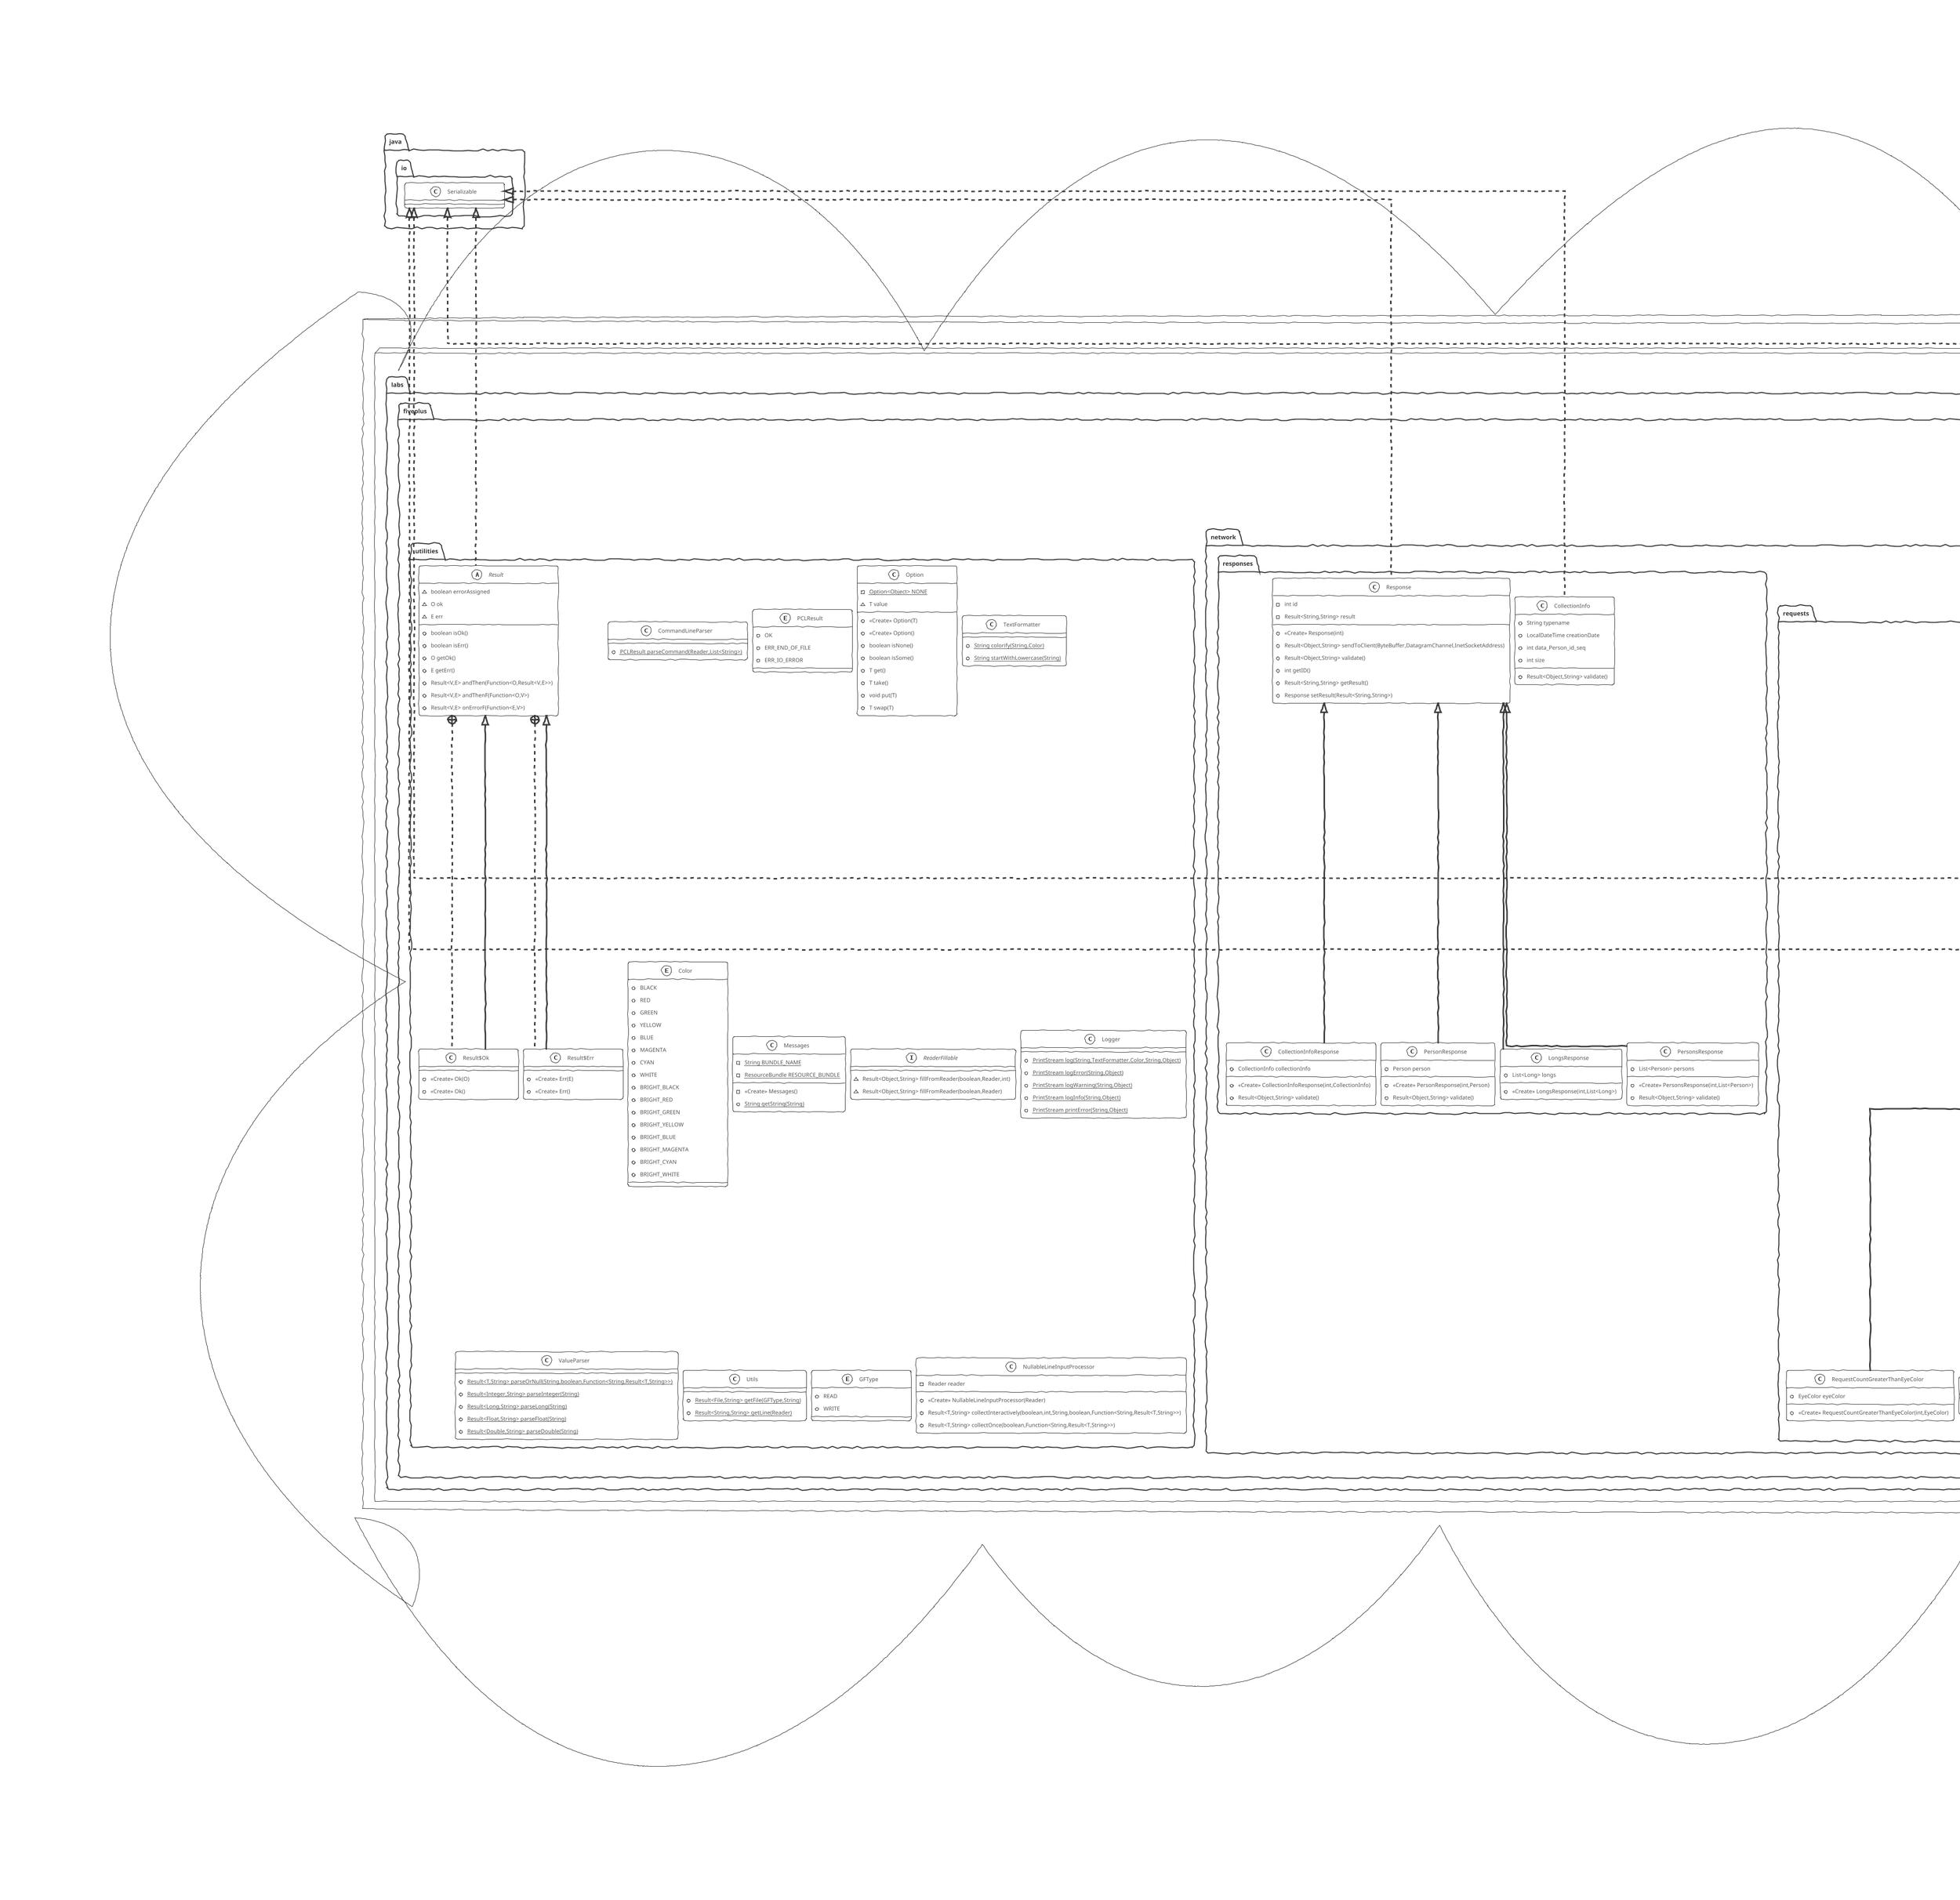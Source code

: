 @startuml
!theme sketchy-outline
'!theme cyborg
skinparam minClassWidth 200
skinparam nodesep 10
skinparam ranksep 10
skinparam minLineSize 10
skinparam linetype ortho

package vitalkrilov <<Cloud>> {
    package itmo <<Database>> {
        package prog <<Node>> {
            class labs.fiveplus.client.commandline.SubprogramSaveCollection {
            ~ <<Create>> SubprogramSaveCollection(CommandLineWorker)
            + Result<Object,String> execute(List<String>)
            }
            class labs.fiveplus.client.commandline.SubprogramPrintNameStartsWith {
            ~ <<Create>> SubprogramPrintNameStartsWith(CommandLineWorker)
            + Result<Object,String> execute(List<String>)
            }
            enum labs.fiveplus.dataclasses.HairColor {
            +  RED
            +  BLUE
            +  YELLOW
            }
            class labs.fiveplus.client.commandline.SubprogramPrintHeightDescending {
            ~ <<Create>> SubprogramPrintHeightDescending(CommandLineWorker)
            + Result<Object,String> execute(List<String>)
            }
            interface labs.fiveplus.client.commandline.SubprogramExecutable {
            ~ Result<Object,String> execute(List<String>)
            }
            class labs.fiveplus.utilities.CommandLineParser {
            + {static} PCLResult parseCommand(Reader,List<String>)
            }
            enum labs.fiveplus.utilities.PCLResult {
            +  OK
            +  ERR_END_OF_FILE
            +  ERR_IO_ERROR
            }
            class labs.fiveplus.network.requests.RequestHasID {
            + int idToCheck
            + <<Create>> RequestHasID(int,int)
            }
            class labs.fiveplus.network.requests.RequestSaveCollection {
            + <<Create>> RequestSaveCollection(int)
            }
            class labs.fiveplus.client.commandline.SubprogramAddIfMax {
            ~ <<Create>> SubprogramAddIfMax(CommandLineWorker)
            + Result<Object,String> execute(List<String>)
            }
            class labs.fiveplus.network.requests.RequestShow {
            + <<Create>> RequestShow(int)
            }
            class labs.fiveplus.network.responses.CollectionInfoResponse {
            + CollectionInfo collectionInfo
            + <<Create>> CollectionInfoResponse(int,CollectionInfo)
            + Result<Object,String> validate()
            }
            class labs.fiveplus.client.commandline.SubprogramUpdate {
            ~ <<Create>> SubprogramUpdate(CommandLineWorker)
            + Result<Object,String> execute(List<String>)
            }
            class labs.fiveplus.network.requests.RequestUpdate {
            + int idToUpdate
            + Person person
            + <<Create>> RequestUpdate(int,int,Person)
            + Result<Object,String> validate()
            }
            class labs.fiveplus.utilities.Option {
            - {static} Option<Object> NONE
            ~ T value
            + <<Create>> Option(T)
            + <<Create>> Option()
            + boolean isNone()
            + boolean isSome()
            + T get()
            + T take()
            + void put(T)
            + T swap(T)
            }
            class labs.fiveplus.network.responses.PersonResponse {
            + Person person
            + <<Create>> PersonResponse(int,Person)
            + Result<Object,String> validate()
            }
            class labs.fiveplus.client.commandline.SubprogramRemoveHead {
            ~ <<Create>> SubprogramRemoveHead(CommandLineWorker)
            + Result<Object,String> execute(List<String>)
            }
            class labs.fiveplus.network.requests.RequestInfo {
            + <<Create>> RequestInfo(int)
            }
            class labs.fiveplus.client.commandline.SubprogramRemoveFirst {
            ~ <<Create>> SubprogramRemoveFirst(CommandLineWorker)
            + Result<Object,String> execute(List<String>)
            }
            class labs.fiveplus.dataclasses.Location {
            - Integer x
            - Float y
            - double z
            - String name
            + <<Create>> Location()
            + Integer getX()
            + Result<Object,String> setX(Integer)
            + Float getY()
            + Result<Object,String> setY(Float)
            + double getZ()
            + Result<Object,String> setZ(double)
            + String getName()
            + Result<Object,String> setName(String)
            + Result<Object,String> fillFromReader(boolean,Reader,int)
            + Result<Object,String> validate()
            + boolean equals(Object)
            + int hashCode()
            + String toString()
            + Location clone()
            + int compareTo(Location)
            }
            class labs.fiveplus.utilities.TextFormatter {
            + {static} String colorify(String,Color)
            + {static} String startWithLowercase(String)
            }
            enum labs.fiveplus.utilities.Color {
            +  BLACK
            +  RED
            +  GREEN
            +  YELLOW
            +  BLUE
            +  MAGENTA
            +  CYAN
            +  WHITE
            +  BRIGHT_BLACK
            +  BRIGHT_RED
            +  BRIGHT_GREEN
            +  BRIGHT_YELLOW
            +  BRIGHT_BLUE
            +  BRIGHT_MAGENTA
            +  BRIGHT_CYAN
            +  BRIGHT_WHITE
            }
            class labs.fiveplus.client.commandline.SubprogramInfo {
            ~ <<Create>> SubprogramInfo(CommandLineWorker)
            + Result<Object,String> execute(List<String>)
            }
            class labs.fiveplus.utilities.Messages {
            - {static} String BUNDLE_NAME
            - {static} ResourceBundle RESOURCE_BUNDLE
            - <<Create>> Messages()
            + {static} String getString(String)
            }
            interface labs.fiveplus.utilities.ReaderFillable {
            ~ Result<Object,String> fillFromReader(boolean,Reader,int)
            ~ Result<Object,String> fillFromReader(boolean,Reader)
            }
            class labs.fiveplus.dataclasses.Person {
            - Integer id
            - String name
            - Coordinates coordinates
            - java.time.LocalDateTime creationDate
            - long height
            - EyeColor eyeColor
            - HairColor hairColor
            - Country nationality
            - Location location
            - {static} Pattern SET_NAME_REGEX_PATTERN
            + <<Create>> Person()
            + Integer getId()
            + Result<Object,String> setId(Integer)
            + String getName()
            + Result<Object,String> setName(String)
            + Coordinates getCoordinates()
            + void setCoordinates(Coordinates)
            + LocalDateTime getCreationDate()
            + void setCreationDate(LocalDateTime)
            + long getHeight()
            + Result<Object,String> setHeight(long)
            + EyeColor getEyeColor()
            + Result<Object,String> setEyeColor(EyeColor)
            + HairColor getHairColor()
            + Result<Object,String> setHairColor(HairColor)
            + Country getNationality()
            + Result<Object,String> setNationality(Country)
            + Location getLocation()
            + void setLocation(Location)
            + Result<Object,String> fillFromReader(boolean,Reader,int)
            + String diff(Person)
            + Result<Object,String> validate()
            + boolean equals(Object)
            + int hashCode()
            + String toString()
            + String fieldsToFormattedString()
            + Person clone()
            + int compareIndividualsTo(Person)
            + int compareTo(Person)
            }
            class labs.fiveplus.utilities.Logger {
            + {static} PrintStream log(String,TextFormatter.Color,String,Object)
            + {static} PrintStream logError(String,Object)
            + {static} PrintStream logWarning(String,Object)
            + {static} PrintStream logInfo(String,Object)
            + {static} PrintStream printError(String,Object)
            }
            class labs.fiveplus.server.collection.Collection {
            ~ LocalDateTime creationDate
            ~ LinkedList<Person> data
            ~ int data_Person_id_seq
            + <<Create>> Collection()
            + <<Create>> Collection(LocalDateTime,LinkedList<Person>,int)
            + Collection clone()
            }
            class labs.fiveplus.server.collection.CollectionDeserializer {
            + <<Create>> CollectionDeserializer()
            + <<Create>> CollectionDeserializer(Class<?>)
            - {static} Result<T,String> notNullOrNotFound(T)
            + Collection deserialize(JsonParser,DeserializationContext)
            }
            class labs.fiveplus.client.collection.CollectionManager {
            - {static} int BUFFER_SIZE
            - {static} int MAX_DEFAULT_REQUEST_TIMEOUT
            - {static} int MAX_CHECK_NETWORK_TIMEOUT
            - String dataFilePath
            - String hostname
            - int port
            - int nextRequestID
            - List<Response> responsesStorage
            + <<Create>> CollectionManager(String,int)
            - Result<Response,String> sendRequest(Request)
            + Result<Object,String> testConnection()
            + Result<Person,String> requestAdd(Person)
            + Result<CollectionInfo,String> requestInfo()
            + Result<List<Person>,String> requestCollectionContent()
            + Result<String,String> requestUpdate(int,Person)
            + Result<Object,String> requestRemove(int)
            + Result<Object,String> requestClear()
            + Result<Person,String> requestPopFront(boolean)
            + Result<Person,String> requestAddIfMax(Person)
            + Result<Long,String> requestCountGreaterThanEyeColor(EyeColor)
            + Result<List<Person>,String> requestPrintNameStartsWith(String)
            + Result<List<Long>,String> requestPrintHeightDescending()
            + Result<Boolean,String> requestHasID(int)
            + Result<Object,String> requestSave()
            }
            class labs.fiveplus.utilities.ValueParser {
            + {static} Result<T,String> parseOrNull(String,boolean,Function<String,Result<T,String>>)
            + {static} Result<Integer,String> parseInteger(String)
            + {static} Result<Long,String> parseLong(String)
            + {static} Result<Float,String> parseFloat(String)
            + {static} Result<Double,String> parseDouble(String)
            }
            class labs.fiveplus.network.requests.RequestAddIfMax {
            + Person person
            + <<Create>> RequestAddIfMax(int,Person)
            + Result<Object,String> validate()
            }
            class labs.fiveplus.network.requests.RequestRemoveById {
            + int idToRemove
            + <<Create>> RequestRemoveById(int,int)
            }
            class labs.fiveplus.utilities.Utils {
            + {static} Result<File,String> getFile(GFType,String)
            + {static} Result<String,String> getLine(Reader)
            }
            enum labs.fiveplus.utilities.GFType {
            +  READ
            +  WRITE
            }
            class labs.fiveplus.network.requests.RequestAck {
            + <<Create>> RequestAck(int)
            }
            class labs.fiveplus.utilities.NullableLineInputProcessor {
            - Reader reader
            + <<Create>> NullableLineInputProcessor(Reader)
            + Result<T,String> collectInteractively(boolean,int,String,boolean,Function<String,Result<T,String>>)
            + Result<T,String> collectOnce(boolean,Function<String,Result<T,String>>)
            }
            abstract class labs.fiveplus.network.requests.Request {
            - {static} int BUFFER_SIZE
            + int id
            + <<Create>> Request(int)
            + Result<Object,String> validate()
            + Result<Response,String> sendToServer(byte[],DatagramSocket,InetAddress,int,List<Response>)
            }
            class labs.fiveplus.client.commandline.SubprogramAdd {
            ~ <<Create>> SubprogramAdd(CommandLineWorker)
            + Result<Object,String> execute(List<String>)
            }
            class labs.fiveplus.network.requests.RequestCountGreaterThanEyeColor {
            + EyeColor eyeColor
            + <<Create>> RequestCountGreaterThanEyeColor(int,EyeColor)
            }
            class labs.fiveplus.client.commandline.SubprogramShow {
            ~ <<Create>> SubprogramShow(CommandLineWorker)
            + Result<Object,String> execute(List<String>)
            }
            class labs.fiveplus.network.responses.LongsResponse {
            + List<Long> longs
            + <<Create>> LongsResponse(int,List<Long>)
            }
            class labs.fiveplus.client.commandline.CommandLineWorker {
            - {static} int MAX_STDIN_RETRIES_WHEN_IO_ERROR
            - {static} LinkedHashMap<String,Command> commandsDatabase
            ~ CollectionManager collectionManager
            ~ Stack<Session> sessions
            + <<Create>> CommandLineWorker()
            - boolean isRunning()
            ~ boolean isInteractiveNow()
            ~ Result<String,String> resolvePath(String)
            + int run(List<String>)
            }
            class labs.fiveplus.client.commandline.CommandLineWorker$Command {
            ~ String name
            ~ String description
            ~ Map<ArgumentType,List<Argument>> arguments
            ~ <<Create>> Command(String,String,Argument)
            - String getUsageLine()
            - String getUsage()
            - String getHelp()
            }
            enum labs.fiveplus.client.commandline.ArgumentType {
            +  POSITIONAL
            +  QUERY
            +  MULTIPLE
            }
            class labs.fiveplus.client.commandline.CommandLineWorker$Command$Argument {
            ~ ArgumentType type
            ~ boolean isOptional
            ~ String name
            ~ String description
            + <<Create>> Argument(ArgumentType,String,String)
            + <<Create>> Argument(ArgumentType,boolean,String,String)
            }
            class labs.fiveplus.client.commandline.CommandLineWorker$Session {
            ~ Reader reader
            ~ String scriptFilename
            ~ String userAliasFilename
            ~ boolean unloadRequested
            ~ <<Create>> Session(Reader)
            ~ <<Create>> Session(Reader,String,String)
            ~ boolean isInteractive()
            }
            class labs.fiveplus.network.requests.RequestPrintHeightDescending {
            + <<Create>> RequestPrintHeightDescending(int)
            }
            class labs.fiveplus.network.requests.RequestPrintNameStartsWith {
            + String nameStart
            + <<Create>> RequestPrintNameStartsWith(int,String)
            }
            class labs.fiveplus.dataclasses.Coordinates {
            - int x
            - Float y
            + <<Create>> Coordinates()
            + int getX()
            + Result<Object,String> setX(int)
            + Float getY()
            + Result<Object,String> setY(Float)
            + Result<Object,String> fillFromReader(boolean,Reader,int)
            + Result<Object,String> validate()
            + boolean equals(Object)
            + int hashCode()
            + String toString()
            + Coordinates clone()
            + int compareTo(Coordinates)
            }
            class labs.fiveplus.network.responses.CollectionInfo {
            + String typename
            + LocalDateTime creationDate
            + int data_Person_id_seq
            + int size
            + Result<Object,String> validate()
            }
            abstract class labs.fiveplus.client.commandline.SubprogramTemplate {
            # CommandLineWorker commandLineWorker
            ~ <<Create>> SubprogramTemplate(CommandLineWorker)
            }
            class labs.fiveplus.client.commandline.SubprogramRemoveById {
            ~ <<Create>> SubprogramRemoveById(CommandLineWorker)
            + Result<Object,String> execute(List<String>)
            }
            class labs.fiveplus.client.ClientEntrypoint {
            + {static} void main(String[])
            }
            enum labs.fiveplus.dataclasses.EyeColor {
            +  GREEN
            +  BLACK
            +  BLUE
            +  YELLOW
            +  BROWN
            }
            class labs.fiveplus.network.requests.RequestAdd {
            + Person person
            + <<Create>> RequestAdd(int,Person)
            + Result<Object,String> validate()
            }
            abstract class labs.fiveplus.utilities.Result {
            ~ boolean errorAssigned
            ~ O ok
            ~ E err
            + boolean isOk()
            + boolean isErr()
            + O getOk()
            + E getErr()
            + Result<V,E> andThen(Function<O,Result<V,E>>)
            + Result<V,E> andThenF(Function<O,V>)
            + Result<V,E> onErrorF(Function<E,V>)
            }
            class labs.fiveplus.utilities.Result$Ok {
            + <<Create>> Ok(O)
            + <<Create>> Ok()
            }
            class labs.fiveplus.utilities.Result$Err {
            + <<Create>> Err(E)
            + <<Create>> Err()
            }
            class labs.fiveplus.network.responses.PersonsResponse {
            + List<Person> persons
            + <<Create>> PersonsResponse(int,List<Person>)
            + Result<Object,String> validate()
            }
            class labs.fiveplus.server.collection.CollectionSerializer {
            + <<Create>> CollectionSerializer()
            + <<Create>> CollectionSerializer(Class<Collection>)
            + void serialize(Collection,JsonGenerator,SerializerProvider)
            }
            class labs.fiveplus.network.requests.RequestPopFront {
            + boolean returnElement
            + <<Create>> RequestPopFront(int,boolean)
            }
            class labs.fiveplus.client.commandline.SubprogramCountGreaterThanEyeColor {
            ~ <<Create>> SubprogramCountGreaterThanEyeColor(CommandLineWorker)
            + Result<Object,String> execute(List<String>)
            }
            class labs.fiveplus.client.commandline.SubprogramClearCollection {
            ~ <<Create>> SubprogramClearCollection(CommandLineWorker)
            + Result<Object,String> execute(List<String>)
            }
            class labs.fiveplus.server.ServerEntrypoint {
            - {static} String DATA_FILE_PATH_ENVVAR
            + {static} void main(String[])
            }
            class labs.fiveplus.network.responses.Response {
            - int id
            - Result<String,String> result
            + <<Create>> Response(int)
            + Result<Object,String> sendToClient(ByteBuffer,DatagramChannel,InetSocketAddress)
            + Result<Object,String> validate()
            + int getID()
            + Result<String,String> getResult()
            + Response setResult(Result<String,String>)
            }
            class labs.fiveplus.network.requests.RequestClearCollection {
            + <<Create>> RequestClearCollection(int)
            }
            enum labs.fiveplus.dataclasses.Country {
            +  UNITED_KINGDOM
            +  GERMANY
            +  CHINA
            +  ITALY
            +  JAPAN
            +  RUSSIA
            }
            class labs.fiveplus.server.collection.CollectionManager {
            - {static} int BUFFER_SIZE
            - String dataFilePath
            - Collection collection
            - int port
            + <<Create>> CollectionManager(String,int)
            + void start(List<String>)
            - Person addToCollection(Person)
            - Result<Object,String> loadCollection()
            - Result<Object,String> saveCollection()
            + Result<Person,String> requestAdd(Person)
            + Result<CollectionInfo,String> requestInfo()
            + Result<List<Person>,String> requestCollectionContent()
            + Result<String,String> requestUpdate(int,Person)
            + Result<Object,String> requestRemove(int)
            + Result<Object,String> requestClear()
            + Result<Person,String> requestPopFront(boolean)
            + Result<Person,String> requestAddIfMax(Person)
            + Result<Long,String> requestCountGreaterThanEyeColor(EyeColor)
            + Result<List<Person>,String> requestPrintNameStartsWith(String)
            + Result<List<Long>,String> requestPrintHeightDescending()
            + Result<Boolean,String> requestHasID(int)
            + Result<Object,String> requestSave()
            }



            labs.fiveplus.client.commandline.SubprogramTemplate <|-- labs.fiveplus.client.commandline.SubprogramSaveCollection
            labs.fiveplus.client.commandline.SubprogramTemplate <|-- labs.fiveplus.client.commandline.SubprogramPrintNameStartsWith
            labs.fiveplus.client.commandline.SubprogramTemplate <|-- labs.fiveplus.client.commandline.SubprogramPrintHeightDescending
            labs.fiveplus.network.requests.Request <|-- labs.fiveplus.network.requests.RequestHasID
            labs.fiveplus.network.requests.Request <|-- labs.fiveplus.network.requests.RequestSaveCollection
            labs.fiveplus.client.commandline.SubprogramTemplate <|-- labs.fiveplus.client.commandline.SubprogramAddIfMax
            labs.fiveplus.network.requests.Request <|-- labs.fiveplus.network.requests.RequestShow
            labs.fiveplus.network.responses.Response <|-- labs.fiveplus.network.responses.CollectionInfoResponse
            labs.fiveplus.client.commandline.SubprogramTemplate <|-- labs.fiveplus.client.commandline.SubprogramUpdate
            labs.fiveplus.network.requests.Request <|-- labs.fiveplus.network.requests.RequestUpdate
            labs.fiveplus.network.responses.Response <|-- labs.fiveplus.network.responses.PersonResponse
            labs.fiveplus.client.commandline.SubprogramTemplate <|-- labs.fiveplus.client.commandline.SubprogramRemoveHead
            labs.fiveplus.network.requests.Request <|-- labs.fiveplus.network.requests.RequestInfo
            labs.fiveplus.client.commandline.SubprogramTemplate <|-- labs.fiveplus.client.commandline.SubprogramRemoveFirst
            labs.fiveplus.dataclasses.ReaderFillable <|.. labs.fiveplus.dataclasses.Location
            labs.fiveplus.dataclasses.Cloneable <|.. labs.fiveplus.dataclasses.Location
            labs.fiveplus.dataclasses.Comparable <|.. labs.fiveplus.dataclasses.Location
            labs.fiveplus.client.commandline.SubprogramTemplate <|-- labs.fiveplus.client.commandline.SubprogramInfo
            labs.fiveplus.dataclasses.ReaderFillable <|.. labs.fiveplus.dataclasses.Person
            labs.fiveplus.dataclasses.Cloneable <|.. labs.fiveplus.dataclasses.Person
            labs.fiveplus.dataclasses.Comparable <|.. labs.fiveplus.dataclasses.Person
            labs.fiveplus.network.requests.Request <|-- labs.fiveplus.network.requests.RequestAddIfMax
            labs.fiveplus.network.requests.Request <|-- labs.fiveplus.network.requests.RequestRemoveById
            labs.fiveplus.network.requests.Request <|-- labs.fiveplus.network.requests.RequestAck
            labs.fiveplus.network.requests.Serializable <|.. labs.fiveplus.network.requests.Request
            labs.fiveplus.client.commandline.SubprogramTemplate <|-- labs.fiveplus.client.commandline.SubprogramAdd
            labs.fiveplus.network.requests.Request <|-- labs.fiveplus.network.requests.RequestCountGreaterThanEyeColor
            labs.fiveplus.client.commandline.SubprogramTemplate <|-- labs.fiveplus.client.commandline.SubprogramShow
            labs.fiveplus.network.responses.Response <|-- labs.fiveplus.network.responses.LongsResponse
            labs.fiveplus.client.commandline.CommandLineWorker +.. labs.fiveplus.client.commandline.CommandLineWorker$Command
            labs.fiveplus.client.commandline.CommandLineWorker$Command +.. labs.fiveplus.client.commandline.CommandLineWorker$Command$Argument
            labs.fiveplus.client.commandline.CommandLineWorker +.. labs.fiveplus.client.commandline.CommandLineWorker$Session
            labs.fiveplus.network.requests.Request <|-- labs.fiveplus.network.requests.RequestPrintHeightDescending
            labs.fiveplus.network.requests.Request <|-- labs.fiveplus.network.requests.RequestPrintNameStartsWith
            labs.fiveplus.dataclasses.ReaderFillable <|.. labs.fiveplus.dataclasses.Coordinates
            labs.fiveplus.dataclasses.Cloneable <|.. labs.fiveplus.dataclasses.Coordinates
            labs.fiveplus.dataclasses.Comparable <|.. labs.fiveplus.dataclasses.Coordinates
            labs.fiveplus.client.commandline.SubprogramExecutable <|.. labs.fiveplus.client.commandline.SubprogramTemplate
            labs.fiveplus.client.commandline.SubprogramTemplate <|-- labs.fiveplus.client.commandline.SubprogramRemoveById
            labs.fiveplus.network.requests.Request <|-- labs.fiveplus.network.requests.RequestAdd
            labs.fiveplus.utilities.Result +.. labs.fiveplus.utilities.Result$Ok
            labs.fiveplus.utilities.Result <|-- labs.fiveplus.utilities.Result$Ok
            labs.fiveplus.utilities.Result +.. labs.fiveplus.utilities.Result$Err
            labs.fiveplus.utilities.Result <|-- labs.fiveplus.utilities.Result$Err
            labs.fiveplus.network.responses.Response <|-- labs.fiveplus.network.responses.PersonsResponse
            labs.fiveplus.network.requests.Request <|-- labs.fiveplus.network.requests.RequestPopFront
            labs.fiveplus.client.commandline.SubprogramTemplate <|-- labs.fiveplus.client.commandline.SubprogramCountGreaterThanEyeColor
            labs.fiveplus.client.commandline.SubprogramTemplate <|-- labs.fiveplus.client.commandline.SubprogramClearCollection
            labs.fiveplus.network.requests.Request <|-- labs.fiveplus.network.requests.RequestClearCollection
        }
    }
}
java.io.Serializable <|.. vitalkrilov.itmo.prog.labs.fiveplus.network.responses.Response
java.io.Serializable <|.. vitalkrilov.itmo.prog.labs.fiveplus.dataclasses.Location
java.io.Serializable <|.. vitalkrilov.itmo.prog.labs.fiveplus.dataclasses.Person
com.fasterxml.jackson.databind.deser.std.StdDeserializer <|-- vitalkrilov.itmo.prog.labs.fiveplus.server.collection.CollectionDeserializer
java.io.Serializable <|.. vitalkrilov.itmo.prog.labs.fiveplus.dataclasses.Coordinates
java.io.Serializable <|.. vitalkrilov.itmo.prog.labs.fiveplus.network.responses.CollectionInfo
java.io.Serializable <|.. vitalkrilov.itmo.prog.labs.fiveplus.utilities.Result
com.fasterxml.jackson.databind.ser.std.StdSerializer <|-- vitalkrilov.itmo.prog.labs.fiveplus.server.collection.CollectionSerializer
@enduml
